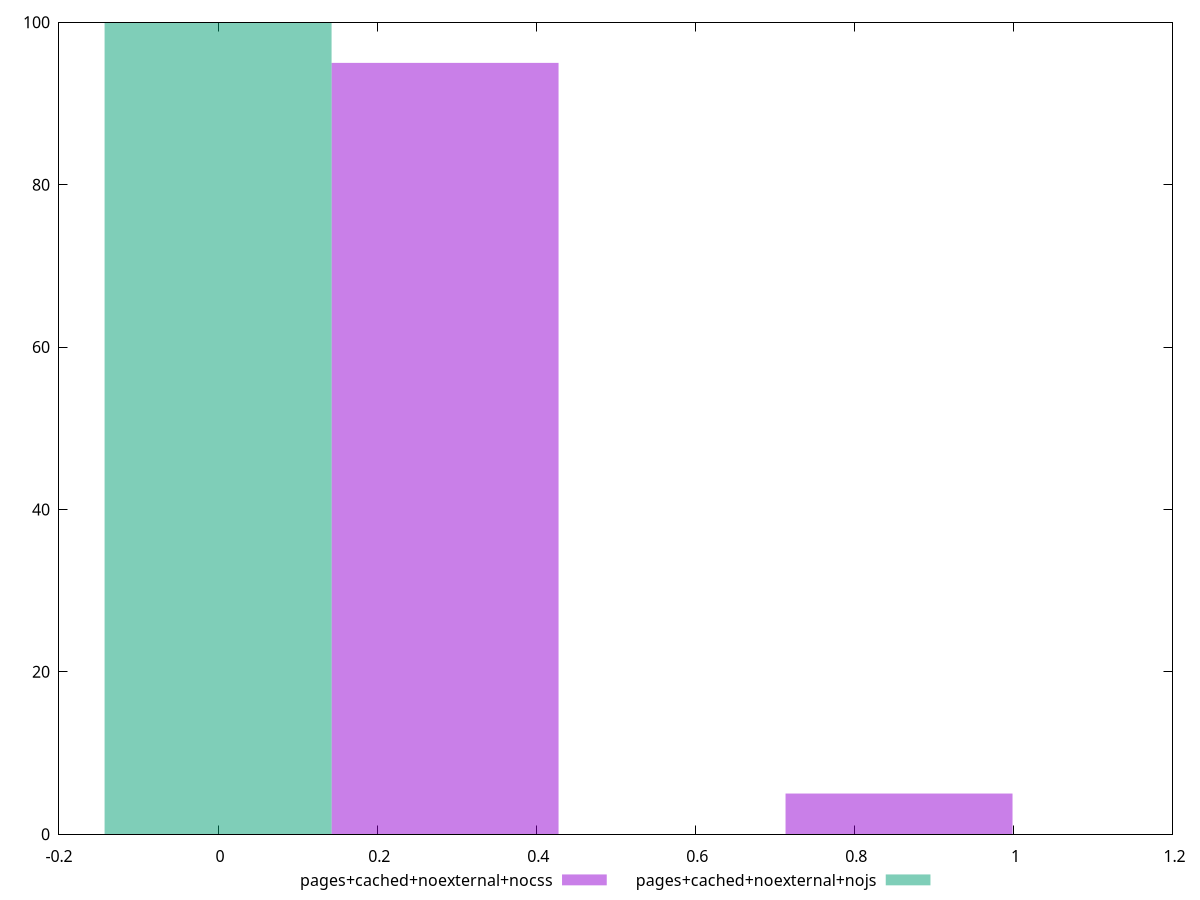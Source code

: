 reset
set terminal svg size 640, 500 enhanced background rgb 'white'
set output "reprap/cumulative-layout-shift/comparison/histogram/9_vs_10.svg"

$pagesCachedNoexternalNocss <<EOF
0.28539009614724664 95
0.8561702884417399 5
EOF

$pagesCachedNoexternalNojs <<EOF
0 100
EOF

set key outside below
set boxwidth 0.28539009614724664
set yrange [0:100]
set style fill transparent solid 0.5 noborder

plot \
  $pagesCachedNoexternalNocss title "pages+cached+noexternal+nocss" with boxes, \
  $pagesCachedNoexternalNojs title "pages+cached+noexternal+nojs" with boxes, \


reset